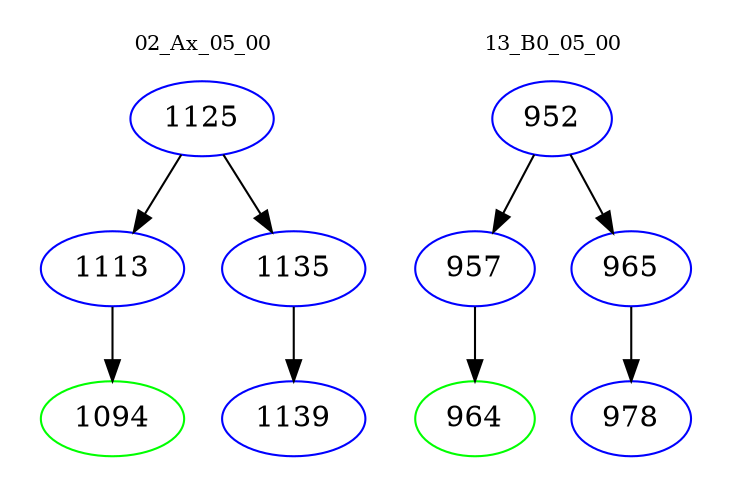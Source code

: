 digraph{
subgraph cluster_0 {
color = white
label = "02_Ax_05_00";
fontsize=10;
T0_1125 [label="1125", color="blue"]
T0_1125 -> T0_1113 [color="black"]
T0_1113 [label="1113", color="blue"]
T0_1113 -> T0_1094 [color="black"]
T0_1094 [label="1094", color="green"]
T0_1125 -> T0_1135 [color="black"]
T0_1135 [label="1135", color="blue"]
T0_1135 -> T0_1139 [color="black"]
T0_1139 [label="1139", color="blue"]
}
subgraph cluster_1 {
color = white
label = "13_B0_05_00";
fontsize=10;
T1_952 [label="952", color="blue"]
T1_952 -> T1_957 [color="black"]
T1_957 [label="957", color="blue"]
T1_957 -> T1_964 [color="black"]
T1_964 [label="964", color="green"]
T1_952 -> T1_965 [color="black"]
T1_965 [label="965", color="blue"]
T1_965 -> T1_978 [color="black"]
T1_978 [label="978", color="blue"]
}
}
